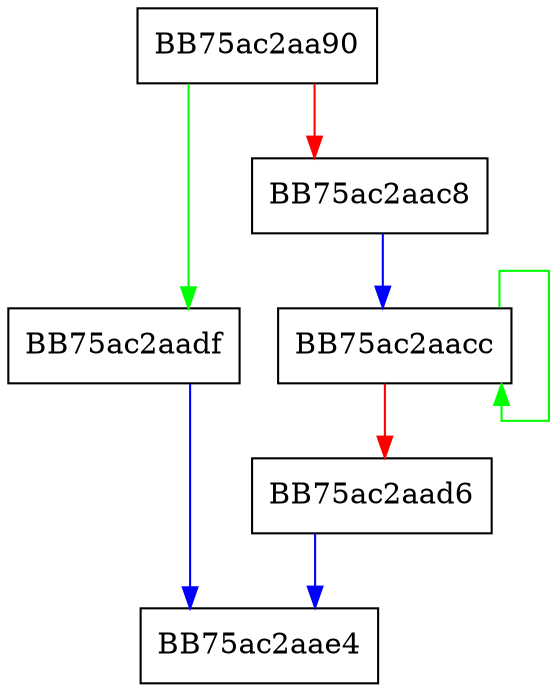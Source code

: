 digraph McTemplateU0pzqmx_MPEventWriteTransfer {
  node [shape="box"];
  graph [splines=ortho];
  BB75ac2aa90 -> BB75ac2aadf [color="green"];
  BB75ac2aa90 -> BB75ac2aac8 [color="red"];
  BB75ac2aac8 -> BB75ac2aacc [color="blue"];
  BB75ac2aacc -> BB75ac2aacc [color="green"];
  BB75ac2aacc -> BB75ac2aad6 [color="red"];
  BB75ac2aad6 -> BB75ac2aae4 [color="blue"];
  BB75ac2aadf -> BB75ac2aae4 [color="blue"];
}